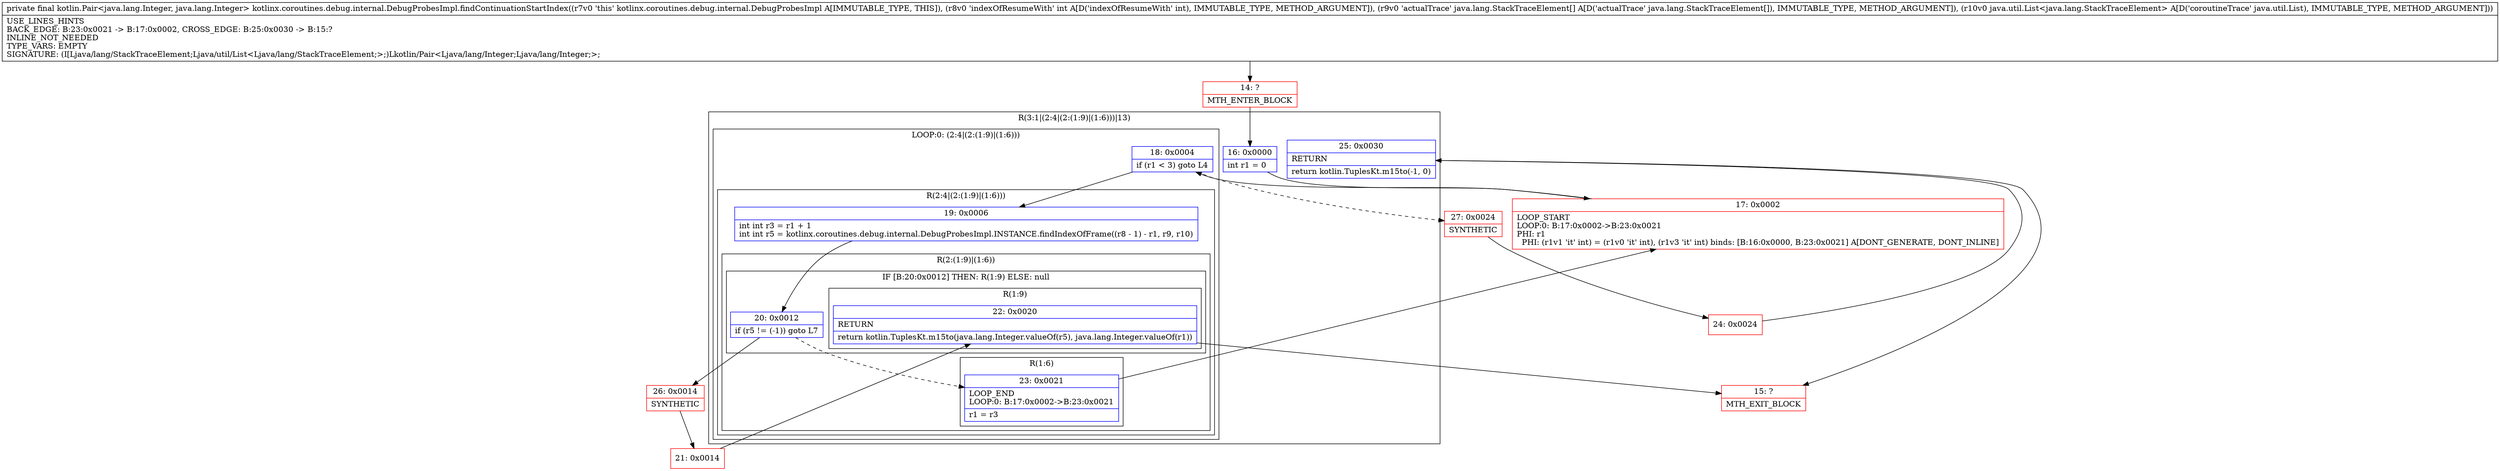 digraph "CFG forkotlinx.coroutines.debug.internal.DebugProbesImpl.findContinuationStartIndex(I[Ljava\/lang\/StackTraceElement;Ljava\/util\/List;)Lkotlin\/Pair;" {
subgraph cluster_Region_416626809 {
label = "R(3:1|(2:4|(2:(1:9)|(1:6)))|13)";
node [shape=record,color=blue];
Node_16 [shape=record,label="{16\:\ 0x0000|int r1 = 0\l}"];
subgraph cluster_LoopRegion_430149419 {
label = "LOOP:0: (2:4|(2:(1:9)|(1:6)))";
node [shape=record,color=blue];
Node_18 [shape=record,label="{18\:\ 0x0004|if (r1 \< 3) goto L4\l}"];
subgraph cluster_Region_809043776 {
label = "R(2:4|(2:(1:9)|(1:6)))";
node [shape=record,color=blue];
Node_19 [shape=record,label="{19\:\ 0x0006|int int r3 = r1 + 1\lint int r5 = kotlinx.coroutines.debug.internal.DebugProbesImpl.INSTANCE.findIndexOfFrame((r8 \- 1) \- r1, r9, r10)\l}"];
subgraph cluster_Region_1207696067 {
label = "R(2:(1:9)|(1:6))";
node [shape=record,color=blue];
subgraph cluster_IfRegion_1530261333 {
label = "IF [B:20:0x0012] THEN: R(1:9) ELSE: null";
node [shape=record,color=blue];
Node_20 [shape=record,label="{20\:\ 0x0012|if (r5 != (\-1)) goto L7\l}"];
subgraph cluster_Region_27191246 {
label = "R(1:9)";
node [shape=record,color=blue];
Node_22 [shape=record,label="{22\:\ 0x0020|RETURN\l|return kotlin.TuplesKt.m15to(java.lang.Integer.valueOf(r5), java.lang.Integer.valueOf(r1))\l}"];
}
}
subgraph cluster_Region_100393281 {
label = "R(1:6)";
node [shape=record,color=blue];
Node_23 [shape=record,label="{23\:\ 0x0021|LOOP_END\lLOOP:0: B:17:0x0002\-\>B:23:0x0021\l|r1 = r3\l}"];
}
}
}
}
Node_25 [shape=record,label="{25\:\ 0x0030|RETURN\l|return kotlin.TuplesKt.m15to(\-1, 0)\l}"];
}
Node_14 [shape=record,color=red,label="{14\:\ ?|MTH_ENTER_BLOCK\l}"];
Node_17 [shape=record,color=red,label="{17\:\ 0x0002|LOOP_START\lLOOP:0: B:17:0x0002\-\>B:23:0x0021\lPHI: r1 \l  PHI: (r1v1 'it' int) = (r1v0 'it' int), (r1v3 'it' int) binds: [B:16:0x0000, B:23:0x0021] A[DONT_GENERATE, DONT_INLINE]\l}"];
Node_26 [shape=record,color=red,label="{26\:\ 0x0014|SYNTHETIC\l}"];
Node_21 [shape=record,color=red,label="{21\:\ 0x0014}"];
Node_15 [shape=record,color=red,label="{15\:\ ?|MTH_EXIT_BLOCK\l}"];
Node_27 [shape=record,color=red,label="{27\:\ 0x0024|SYNTHETIC\l}"];
Node_24 [shape=record,color=red,label="{24\:\ 0x0024}"];
MethodNode[shape=record,label="{private final kotlin.Pair\<java.lang.Integer, java.lang.Integer\> kotlinx.coroutines.debug.internal.DebugProbesImpl.findContinuationStartIndex((r7v0 'this' kotlinx.coroutines.debug.internal.DebugProbesImpl A[IMMUTABLE_TYPE, THIS]), (r8v0 'indexOfResumeWith' int A[D('indexOfResumeWith' int), IMMUTABLE_TYPE, METHOD_ARGUMENT]), (r9v0 'actualTrace' java.lang.StackTraceElement[] A[D('actualTrace' java.lang.StackTraceElement[]), IMMUTABLE_TYPE, METHOD_ARGUMENT]), (r10v0 java.util.List\<java.lang.StackTraceElement\> A[D('coroutineTrace' java.util.List), IMMUTABLE_TYPE, METHOD_ARGUMENT]))  | USE_LINES_HINTS\lBACK_EDGE: B:23:0x0021 \-\> B:17:0x0002, CROSS_EDGE: B:25:0x0030 \-\> B:15:?\lINLINE_NOT_NEEDED\lTYPE_VARS: EMPTY\lSIGNATURE: (I[Ljava\/lang\/StackTraceElement;Ljava\/util\/List\<Ljava\/lang\/StackTraceElement;\>;)Lkotlin\/Pair\<Ljava\/lang\/Integer;Ljava\/lang\/Integer;\>;\l}"];
MethodNode -> Node_14;Node_16 -> Node_17;
Node_18 -> Node_19;
Node_18 -> Node_27[style=dashed];
Node_19 -> Node_20;
Node_20 -> Node_23[style=dashed];
Node_20 -> Node_26;
Node_22 -> Node_15;
Node_23 -> Node_17;
Node_25 -> Node_15;
Node_14 -> Node_16;
Node_17 -> Node_18;
Node_26 -> Node_21;
Node_21 -> Node_22;
Node_27 -> Node_24;
Node_24 -> Node_25;
}

